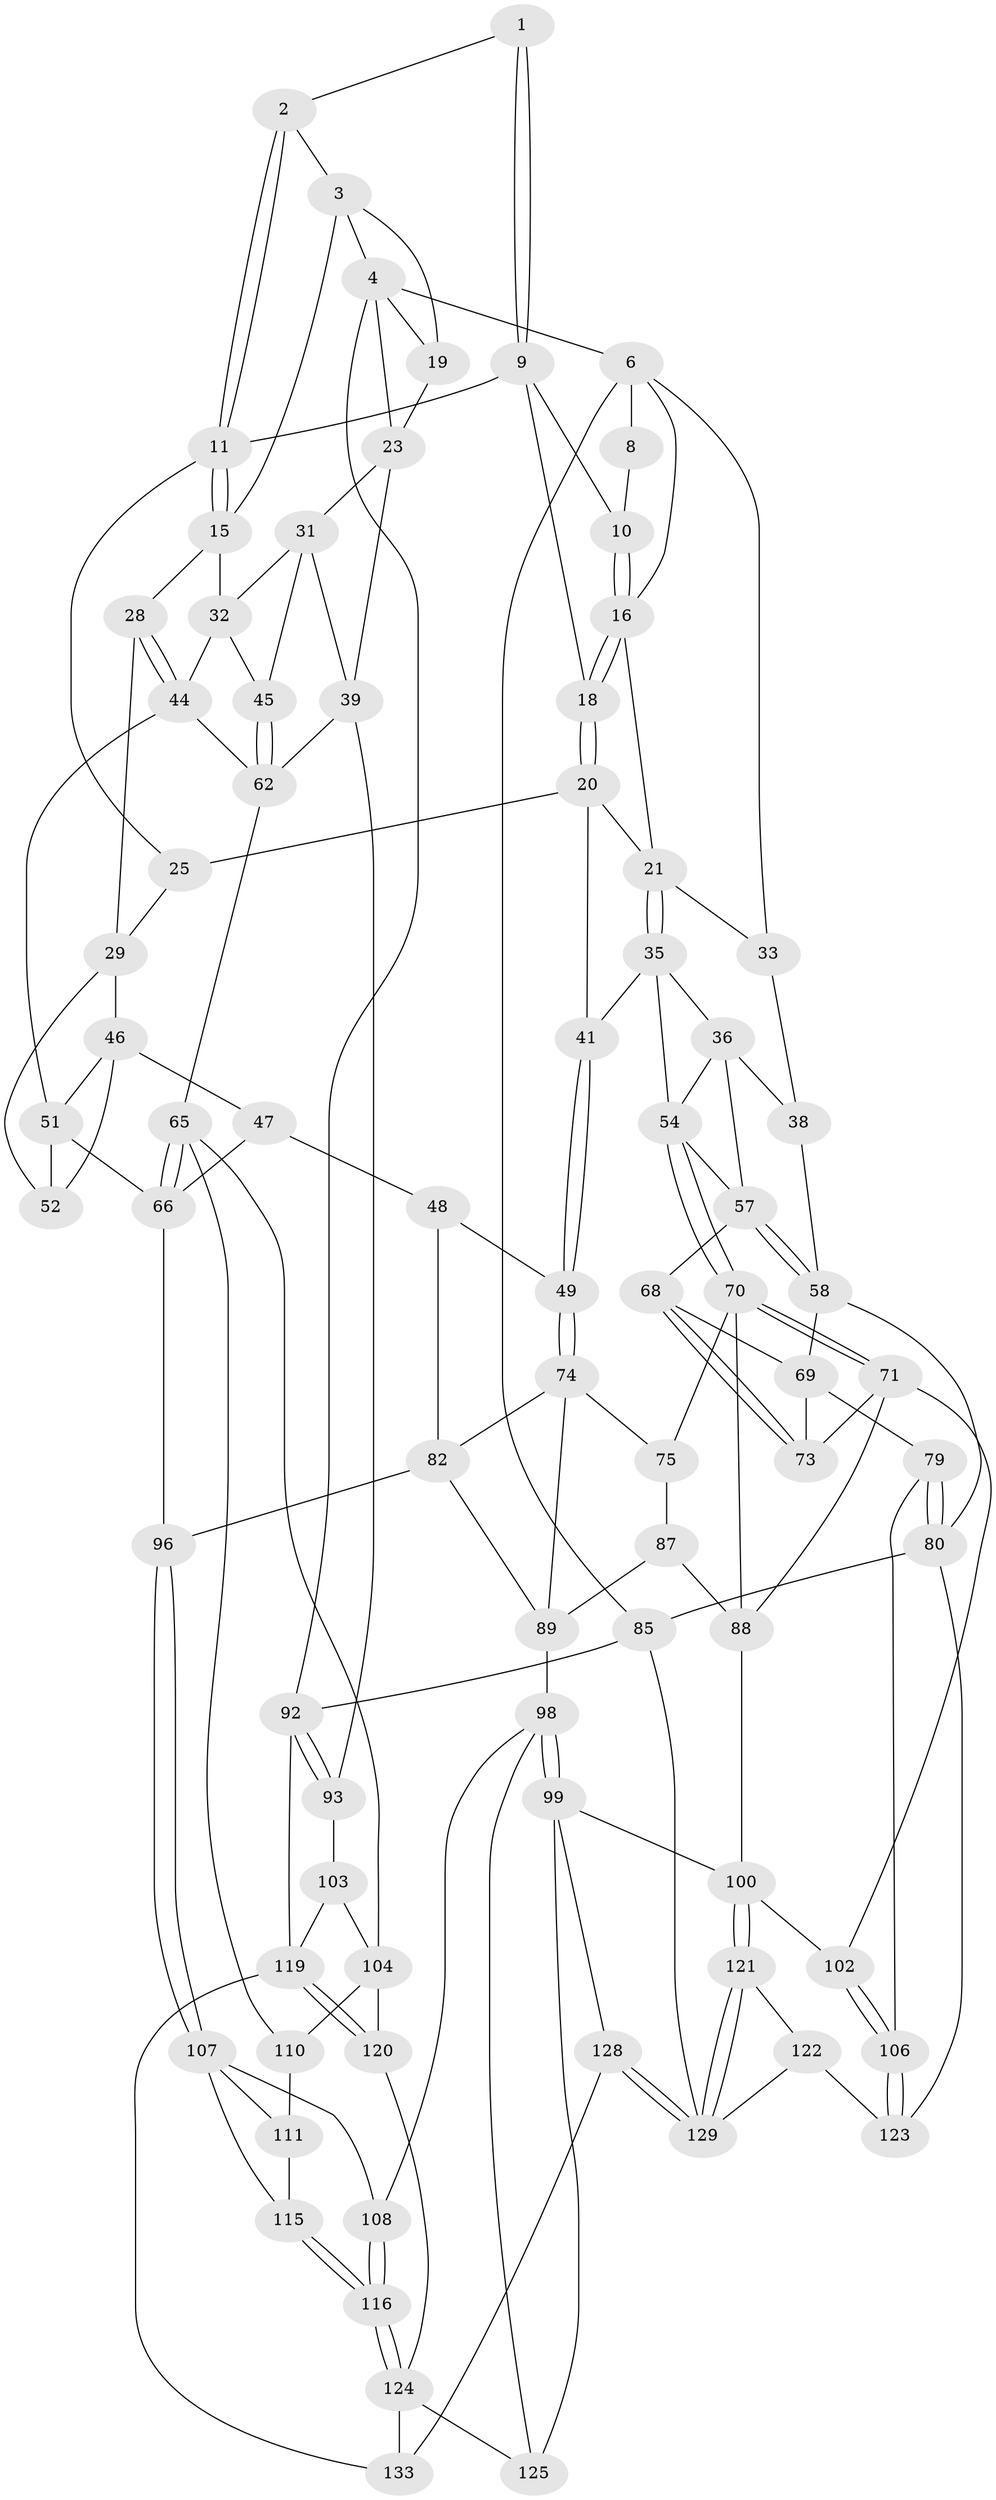 // original degree distribution, {3: 0.014925373134328358, 4: 0.23134328358208955, 6: 0.21641791044776118, 5: 0.5373134328358209}
// Generated by graph-tools (version 1.1) at 2025/42/03/06/25 10:42:26]
// undirected, 81 vertices, 172 edges
graph export_dot {
graph [start="1"]
  node [color=gray90,style=filled];
  1 [pos="+0.4139344145073791+0"];
  2 [pos="+0.5380951790912054+0"];
  3 [pos="+0.7971173020513562+0",super="+14"];
  4 [pos="+1+0",super="+5"];
  6 [pos="+0+0",super="+7"];
  8 [pos="+0.12081742175105895+0"];
  9 [pos="+0.33695382450159744+0.0629101216356622",super="+13"];
  10 [pos="+0.2611354132165059+0.0542769765250841"];
  11 [pos="+0.5555141106091734+0.04574504880398353",super="+12"];
  15 [pos="+0.7131689574181347+0.15612268384261277",super="+27"];
  16 [pos="+0.2536510345840742+0.06627926539596636",super="+17"];
  18 [pos="+0.31972647905762336+0.17664983277454713"];
  19 [pos="+0.7892478510491661+0.11726603020337621"];
  20 [pos="+0.306215580208196+0.23520164029936383",super="+26"];
  21 [pos="+0.2268810165596624+0.24399314306389722",super="+22"];
  23 [pos="+1+0",super="+24"];
  25 [pos="+0.4530808186079203+0.25412243382042254"];
  28 [pos="+0.6665705730918868+0.2801761043470632"];
  29 [pos="+0.6287022942358808+0.3084247727780669",super="+30"];
  31 [pos="+0.9057859421389274+0.2668974507569308",super="+40"];
  32 [pos="+0.8682469243900697+0.2873006073559014",super="+43"];
  33 [pos="+0.14139033848400104+0.17518732053373232",super="+34"];
  35 [pos="+0.22572242300777795+0.24608393244890225",super="+42"];
  36 [pos="+0.13680129230319057+0.3323756732541785",super="+37"];
  38 [pos="+0.014230597683101056+0.31750474537677487",super="+56"];
  39 [pos="+1+0.35881804382992816",super="+61"];
  41 [pos="+0.38445769318999296+0.4242730716386846"];
  44 [pos="+0.8229890740679938+0.4076737743565552",super="+50"];
  45 [pos="+0.9137589199038102+0.4202018864369038"];
  46 [pos="+0.5676519761376052+0.4081399926507874",super="+53"];
  47 [pos="+0.5251865317639521+0.4509864413538878",super="+77"];
  48 [pos="+0.47669513556299525+0.478902792437006",super="+81"];
  49 [pos="+0.4287253907905194+0.4750437254728318"];
  51 [pos="+0.7889822228328419+0.4331441575469371",super="+64"];
  52 [pos="+0.6722508249466634+0.39220082260184036"];
  54 [pos="+0.26899387001167774+0.44866905102310844",super="+55"];
  57 [pos="+0.0972842042904301+0.4529369507962427",super="+60"];
  58 [pos="+0.06334658040678691+0.4866785378380904",super="+59"];
  62 [pos="+0.9800336941674493+0.5466992624648057",super="+63"];
  65 [pos="+0.8177677802576968+0.6583505898999605",super="+105"];
  66 [pos="+0.7043803842817822+0.5955163332931162",super="+67"];
  68 [pos="+0.16805338320248295+0.5657737717330003"];
  69 [pos="+0.0751704472115546+0.534781400059004",super="+78"];
  70 [pos="+0.25131387234300373+0.5522441397394253",super="+76"];
  71 [pos="+0.23507728877041814+0.5765134691557322",super="+72"];
  73 [pos="+0.18120513787678094+0.5834927041422308"];
  74 [pos="+0.4026056794961302+0.5356297436297183",super="+83"];
  75 [pos="+0.39864510526076485+0.540053533229234",super="+86"];
  79 [pos="+0+0.7246655458223212"];
  80 [pos="+0+0.7395400827877098",super="+84"];
  82 [pos="+0.5284206717647691+0.5847186743894517",super="+97"];
  85 [pos="+0+1"];
  87 [pos="+0.32828773269408035+0.6196302867547562",super="+91"];
  88 [pos="+0.3168248240101679+0.6206262582733894",super="+95"];
  89 [pos="+0.4631285821516758+0.6851920642386476",super="+90"];
  92 [pos="+1+1"];
  93 [pos="+1+0.8381655605515922",super="+94"];
  96 [pos="+0.6134109960745968+0.6813647838530478"];
  98 [pos="+0.4144505806650469+0.7441864162085342",super="+109"];
  99 [pos="+0.3873831620783274+0.7683586269986467",super="+127"];
  100 [pos="+0.37976373406778685+0.7712011049632282",super="+101"];
  102 [pos="+0.21103447114102197+0.7408203071320761"];
  103 [pos="+0.8641035319717616+0.7077950452853008",super="+118"];
  104 [pos="+0.8471726973965145+0.6990949537119718",super="+117"];
  106 [pos="+0.14479448136943732+0.7911736753290526"];
  107 [pos="+0.6139981127965237+0.6950682515457878",super="+112"];
  108 [pos="+0.5885469337774764+0.7348259547243928"];
  110 [pos="+0.7474719503162449+0.7366458281287013",super="+113"];
  111 [pos="+0.6939668441548488+0.7530142279146911",super="+114"];
  115 [pos="+0.6659729086993459+0.8088198035195444"];
  116 [pos="+0.6418330911297275+0.8431061142397983"];
  119 [pos="+0.846681508071863+0.9391609276020841",super="+134"];
  120 [pos="+0.7888136008466303+0.9005364751045992"];
  121 [pos="+0.3422451388036243+0.8715601864800396"];
  122 [pos="+0.24758488237954202+0.8723726399250149",super="+131"];
  123 [pos="+0.15408693111031938+0.8217136866883601",super="+130"];
  124 [pos="+0.6337130376569575+0.8606057328659912",super="+126"];
  125 [pos="+0.5736229849150869+0.8781070762995151"];
  128 [pos="+0.4729137953564816+1"];
  129 [pos="+0.39884022443679445+1",super="+132"];
  133 [pos="+0.5383971020272666+1"];
  1 -- 2;
  1 -- 9;
  1 -- 9;
  2 -- 3;
  2 -- 11;
  2 -- 11;
  3 -- 4;
  3 -- 19;
  3 -- 15;
  4 -- 19;
  4 -- 23;
  4 -- 6;
  4 -- 92;
  6 -- 85;
  6 -- 8;
  6 -- 33;
  6 -- 16;
  8 -- 10;
  9 -- 10;
  9 -- 18;
  9 -- 11;
  10 -- 16;
  10 -- 16;
  11 -- 15;
  11 -- 15;
  11 -- 25;
  15 -- 32;
  15 -- 28;
  16 -- 18;
  16 -- 18;
  16 -- 21;
  18 -- 20;
  18 -- 20;
  19 -- 23;
  20 -- 21;
  20 -- 25;
  20 -- 41;
  21 -- 35;
  21 -- 35;
  21 -- 33;
  23 -- 39;
  23 -- 31;
  25 -- 29;
  28 -- 29;
  28 -- 44;
  28 -- 44;
  29 -- 52;
  29 -- 46;
  31 -- 32;
  31 -- 45;
  31 -- 39;
  32 -- 44;
  32 -- 45;
  33 -- 38 [weight=2];
  35 -- 36;
  35 -- 41;
  35 -- 54;
  36 -- 54;
  36 -- 57;
  36 -- 38;
  38 -- 58;
  39 -- 93;
  39 -- 62;
  41 -- 49;
  41 -- 49;
  44 -- 51;
  44 -- 62;
  45 -- 62;
  45 -- 62;
  46 -- 47;
  46 -- 51;
  46 -- 52;
  47 -- 48 [weight=2];
  47 -- 66;
  48 -- 49;
  48 -- 82;
  49 -- 74;
  49 -- 74;
  51 -- 52;
  51 -- 66;
  54 -- 70;
  54 -- 70;
  54 -- 57;
  57 -- 58;
  57 -- 58;
  57 -- 68;
  58 -- 69;
  58 -- 80;
  62 -- 65;
  65 -- 66;
  65 -- 66;
  65 -- 104;
  65 -- 110;
  66 -- 96;
  68 -- 69;
  68 -- 73;
  68 -- 73;
  69 -- 73;
  69 -- 79;
  70 -- 71;
  70 -- 71;
  70 -- 88;
  70 -- 75;
  71 -- 73;
  71 -- 102;
  71 -- 88;
  74 -- 75;
  74 -- 89;
  74 -- 82;
  75 -- 87 [weight=2];
  79 -- 80;
  79 -- 80;
  79 -- 106;
  80 -- 123;
  80 -- 85;
  82 -- 96;
  82 -- 89;
  85 -- 92;
  85 -- 129;
  87 -- 88;
  87 -- 89;
  88 -- 100;
  89 -- 98;
  92 -- 93;
  92 -- 93;
  92 -- 119;
  93 -- 103 [weight=2];
  96 -- 107;
  96 -- 107;
  98 -- 99;
  98 -- 99;
  98 -- 108;
  98 -- 125;
  99 -- 100;
  99 -- 128;
  99 -- 125;
  100 -- 121;
  100 -- 121;
  100 -- 102;
  102 -- 106;
  102 -- 106;
  103 -- 104;
  103 -- 119;
  104 -- 120;
  104 -- 110;
  106 -- 123;
  106 -- 123;
  107 -- 108;
  107 -- 115;
  107 -- 111;
  108 -- 116;
  108 -- 116;
  110 -- 111 [weight=2];
  111 -- 115;
  115 -- 116;
  115 -- 116;
  116 -- 124;
  116 -- 124;
  119 -- 120;
  119 -- 120;
  119 -- 133;
  120 -- 124;
  121 -- 122;
  121 -- 129;
  121 -- 129;
  122 -- 123 [weight=2];
  122 -- 129;
  124 -- 125;
  124 -- 133;
  128 -- 129;
  128 -- 129;
  128 -- 133;
}
